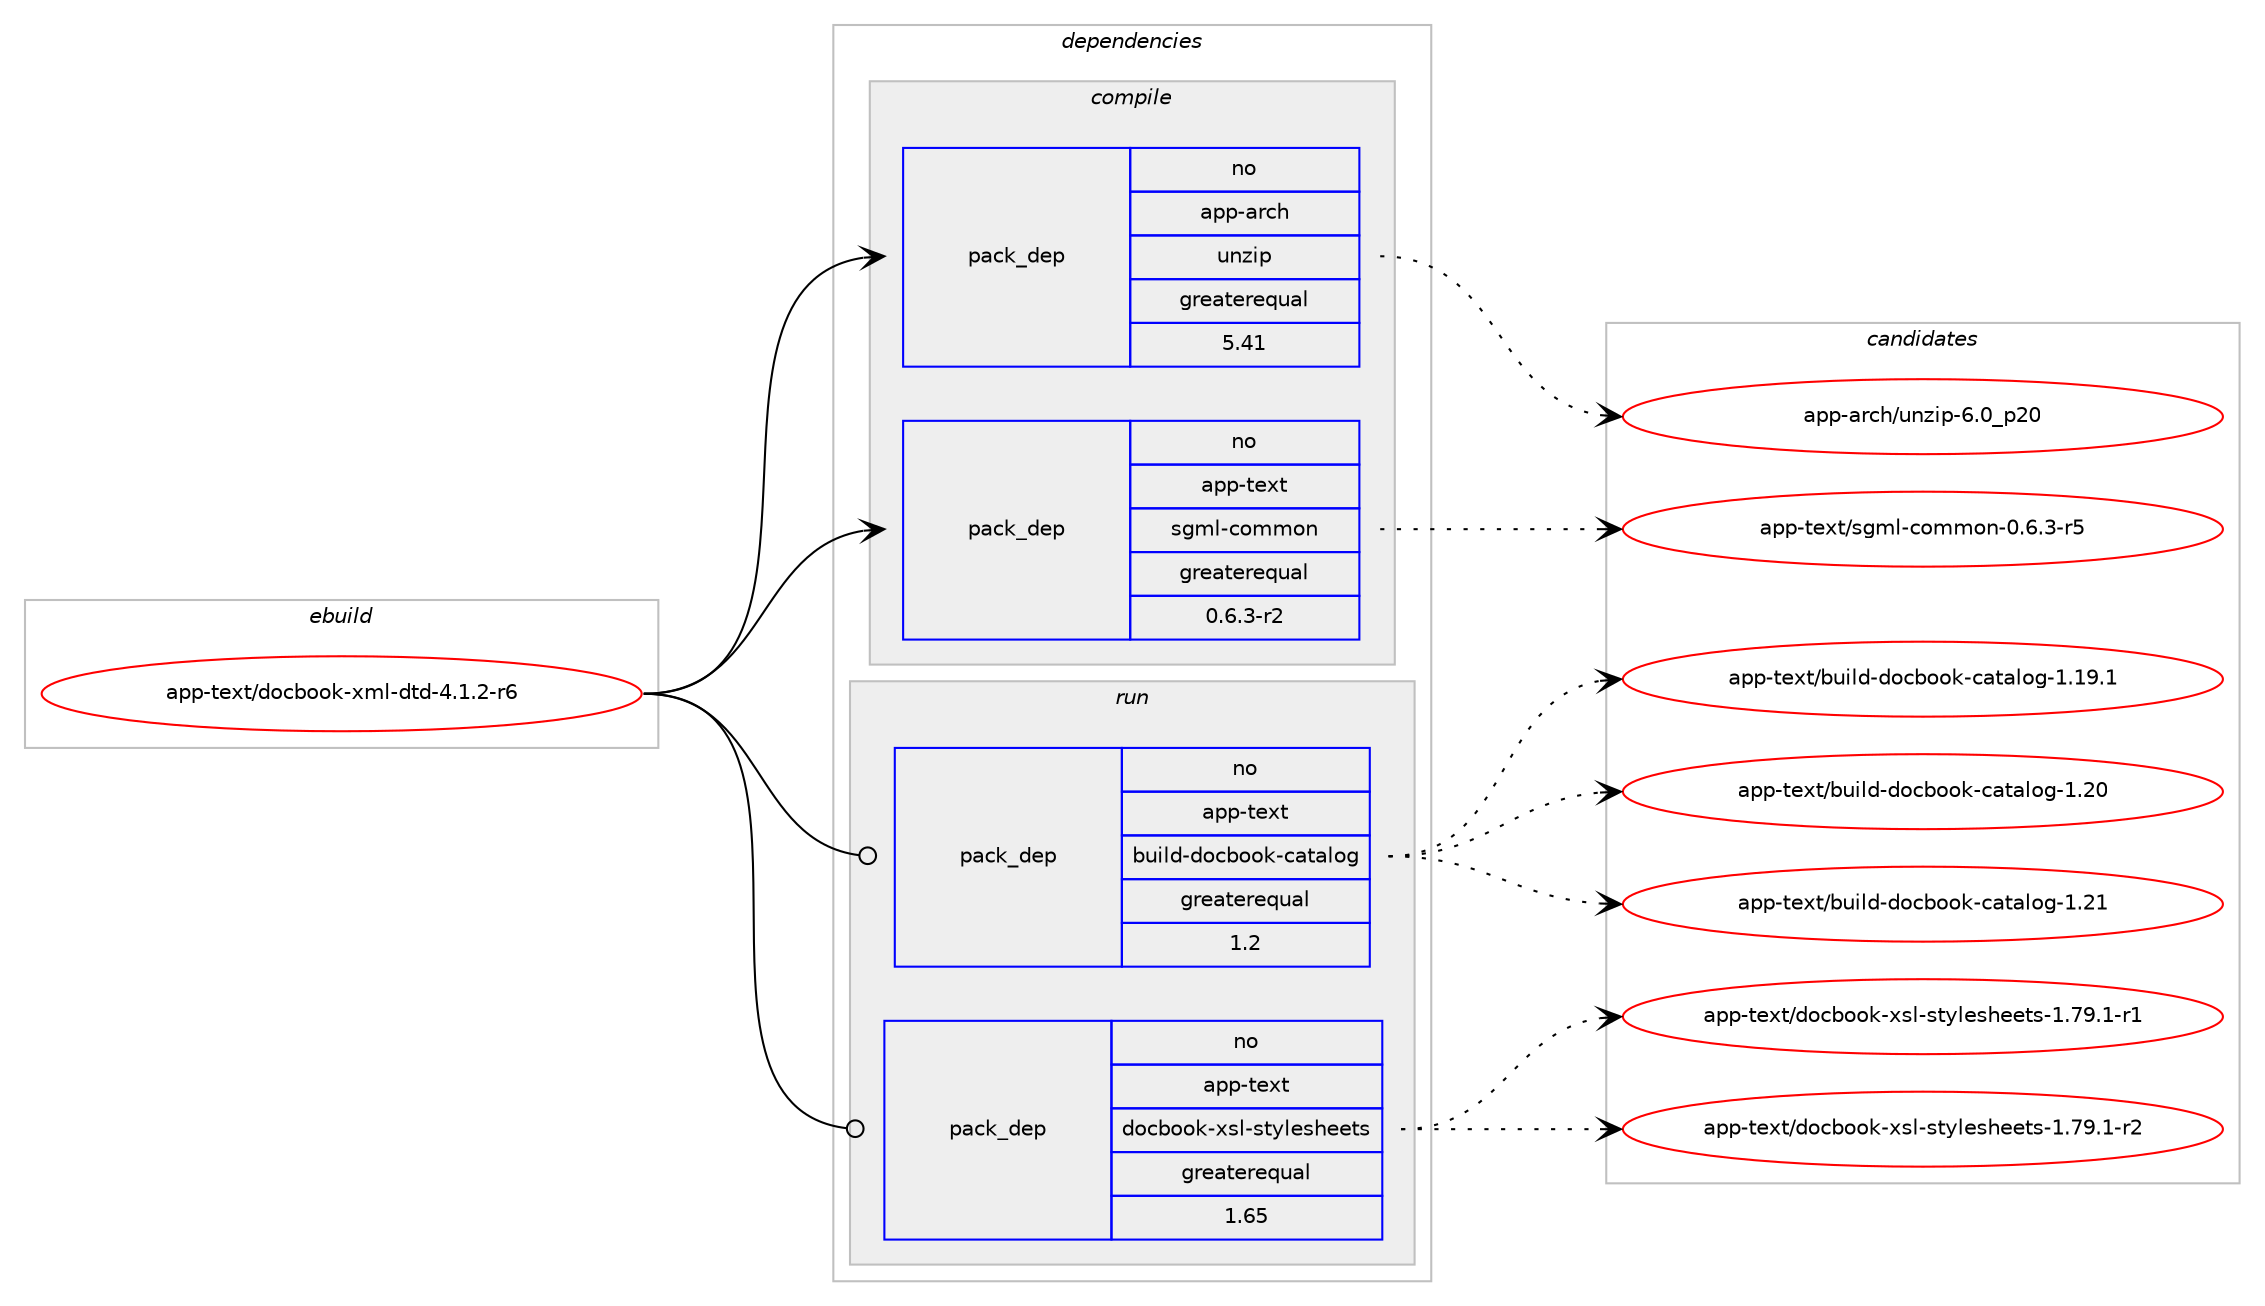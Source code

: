 digraph prolog {

# *************
# Graph options
# *************

newrank=true;
concentrate=true;
compound=true;
graph [rankdir=LR,fontname=Helvetica,fontsize=10,ranksep=1.5];#, ranksep=2.5, nodesep=0.2];
edge  [arrowhead=vee];
node  [fontname=Helvetica,fontsize=10];

# **********
# The ebuild
# **********

subgraph cluster_leftcol {
color=gray;
rank=same;
label=<<i>ebuild</i>>;
id [label="app-text/docbook-xml-dtd-4.1.2-r6", color=red, width=4, href="../app-text/docbook-xml-dtd-4.1.2-r6.svg"];
}

# ****************
# The dependencies
# ****************

subgraph cluster_midcol {
color=gray;
label=<<i>dependencies</i>>;
subgraph cluster_compile {
fillcolor="#eeeeee";
style=filled;
label=<<i>compile</i>>;
subgraph pack40841 {
dependency56365 [label=<<TABLE BORDER="0" CELLBORDER="1" CELLSPACING="0" CELLPADDING="4" WIDTH="220"><TR><TD ROWSPAN="6" CELLPADDING="30">pack_dep</TD></TR><TR><TD WIDTH="110">no</TD></TR><TR><TD>app-arch</TD></TR><TR><TD>unzip</TD></TR><TR><TD>greaterequal</TD></TR><TR><TD>5.41</TD></TR></TABLE>>, shape=none, color=blue];
}
id:e -> dependency56365:w [weight=20,style="solid",arrowhead="vee"];
subgraph pack40842 {
dependency56366 [label=<<TABLE BORDER="0" CELLBORDER="1" CELLSPACING="0" CELLPADDING="4" WIDTH="220"><TR><TD ROWSPAN="6" CELLPADDING="30">pack_dep</TD></TR><TR><TD WIDTH="110">no</TD></TR><TR><TD>app-text</TD></TR><TR><TD>sgml-common</TD></TR><TR><TD>greaterequal</TD></TR><TR><TD>0.6.3-r2</TD></TR></TABLE>>, shape=none, color=blue];
}
id:e -> dependency56366:w [weight=20,style="solid",arrowhead="vee"];
}
subgraph cluster_compileandrun {
fillcolor="#eeeeee";
style=filled;
label=<<i>compile and run</i>>;
}
subgraph cluster_run {
fillcolor="#eeeeee";
style=filled;
label=<<i>run</i>>;
subgraph pack40843 {
dependency56367 [label=<<TABLE BORDER="0" CELLBORDER="1" CELLSPACING="0" CELLPADDING="4" WIDTH="220"><TR><TD ROWSPAN="6" CELLPADDING="30">pack_dep</TD></TR><TR><TD WIDTH="110">no</TD></TR><TR><TD>app-text</TD></TR><TR><TD>build-docbook-catalog</TD></TR><TR><TD>greaterequal</TD></TR><TR><TD>1.2</TD></TR></TABLE>>, shape=none, color=blue];
}
id:e -> dependency56367:w [weight=20,style="solid",arrowhead="odot"];
subgraph pack40844 {
dependency56368 [label=<<TABLE BORDER="0" CELLBORDER="1" CELLSPACING="0" CELLPADDING="4" WIDTH="220"><TR><TD ROWSPAN="6" CELLPADDING="30">pack_dep</TD></TR><TR><TD WIDTH="110">no</TD></TR><TR><TD>app-text</TD></TR><TR><TD>docbook-xsl-stylesheets</TD></TR><TR><TD>greaterequal</TD></TR><TR><TD>1.65</TD></TR></TABLE>>, shape=none, color=blue];
}
id:e -> dependency56368:w [weight=20,style="solid",arrowhead="odot"];
}
}

# **************
# The candidates
# **************

subgraph cluster_choices {
rank=same;
color=gray;
label=<<i>candidates</i>>;

subgraph choice40841 {
color=black;
nodesep=1;
choice971121124597114991044711711012210511245544648951125048 [label="app-arch/unzip-6.0_p20", color=red, width=4,href="../app-arch/unzip-6.0_p20.svg"];
dependency56365:e -> choice971121124597114991044711711012210511245544648951125048:w [style=dotted,weight="100"];
}
subgraph choice40842 {
color=black;
nodesep=1;
choice97112112451161011201164711510310910845991111091091111104548465446514511453 [label="app-text/sgml-common-0.6.3-r5", color=red, width=4,href="../app-text/sgml-common-0.6.3-r5.svg"];
dependency56366:e -> choice97112112451161011201164711510310910845991111091091111104548465446514511453:w [style=dotted,weight="100"];
}
subgraph choice40843 {
color=black;
nodesep=1;
choice971121124511610112011647981171051081004510011199981111111074599971169710811110345494649574649 [label="app-text/build-docbook-catalog-1.19.1", color=red, width=4,href="../app-text/build-docbook-catalog-1.19.1.svg"];
choice97112112451161011201164798117105108100451001119998111111107459997116971081111034549465048 [label="app-text/build-docbook-catalog-1.20", color=red, width=4,href="../app-text/build-docbook-catalog-1.20.svg"];
choice97112112451161011201164798117105108100451001119998111111107459997116971081111034549465049 [label="app-text/build-docbook-catalog-1.21", color=red, width=4,href="../app-text/build-docbook-catalog-1.21.svg"];
dependency56367:e -> choice971121124511610112011647981171051081004510011199981111111074599971169710811110345494649574649:w [style=dotted,weight="100"];
dependency56367:e -> choice97112112451161011201164798117105108100451001119998111111107459997116971081111034549465048:w [style=dotted,weight="100"];
dependency56367:e -> choice97112112451161011201164798117105108100451001119998111111107459997116971081111034549465049:w [style=dotted,weight="100"];
}
subgraph choice40844 {
color=black;
nodesep=1;
choice97112112451161011201164710011199981111111074512011510845115116121108101115104101101116115454946555746494511449 [label="app-text/docbook-xsl-stylesheets-1.79.1-r1", color=red, width=4,href="../app-text/docbook-xsl-stylesheets-1.79.1-r1.svg"];
choice97112112451161011201164710011199981111111074512011510845115116121108101115104101101116115454946555746494511450 [label="app-text/docbook-xsl-stylesheets-1.79.1-r2", color=red, width=4,href="../app-text/docbook-xsl-stylesheets-1.79.1-r2.svg"];
dependency56368:e -> choice97112112451161011201164710011199981111111074512011510845115116121108101115104101101116115454946555746494511449:w [style=dotted,weight="100"];
dependency56368:e -> choice97112112451161011201164710011199981111111074512011510845115116121108101115104101101116115454946555746494511450:w [style=dotted,weight="100"];
}
}

}
